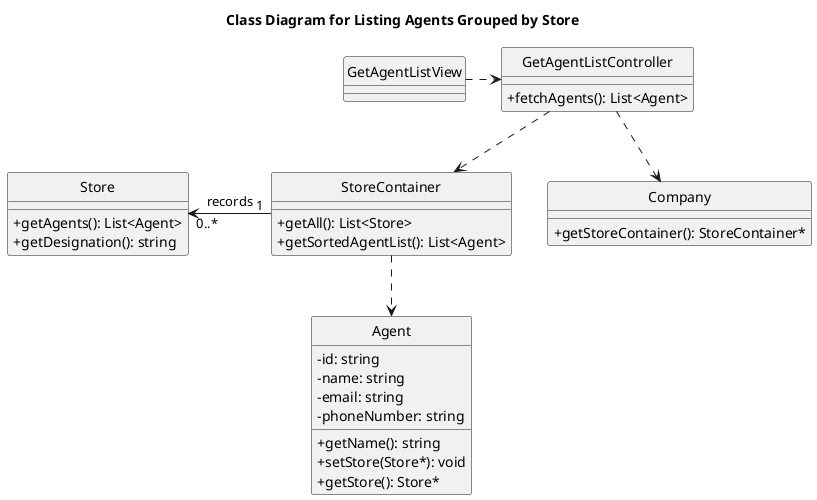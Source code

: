 @startuml
hide circle
skinparam classAttributeIconSize 0

title Class Diagram for Listing Agents Grouped by Store

class GetAgentListView {
}

class StoreContainer {
    +getAll(): List<Store>
    +getSortedAgentList(): List<Agent>
}

class Store {
    +getAgents(): List<Agent>
    +getDesignation(): string
}

class Agent {
    -id: string
    -name: string
    -email: string
    -phoneNumber: string
    +getName(): string
    +setStore(Store*): void
    +getStore(): Store*
}

class GetAgentListController {
    +fetchAgents(): List<Agent>
}

class Company {
    +getStoreContainer(): StoreContainer*
}

GetAgentListView ..right..> GetAgentListController
GetAgentListController ..> Company
GetAgentListController ..> StoreContainer

StoreContainer "1" -left-> "0..*" Store: records
StoreContainer ..> Agent
@enduml